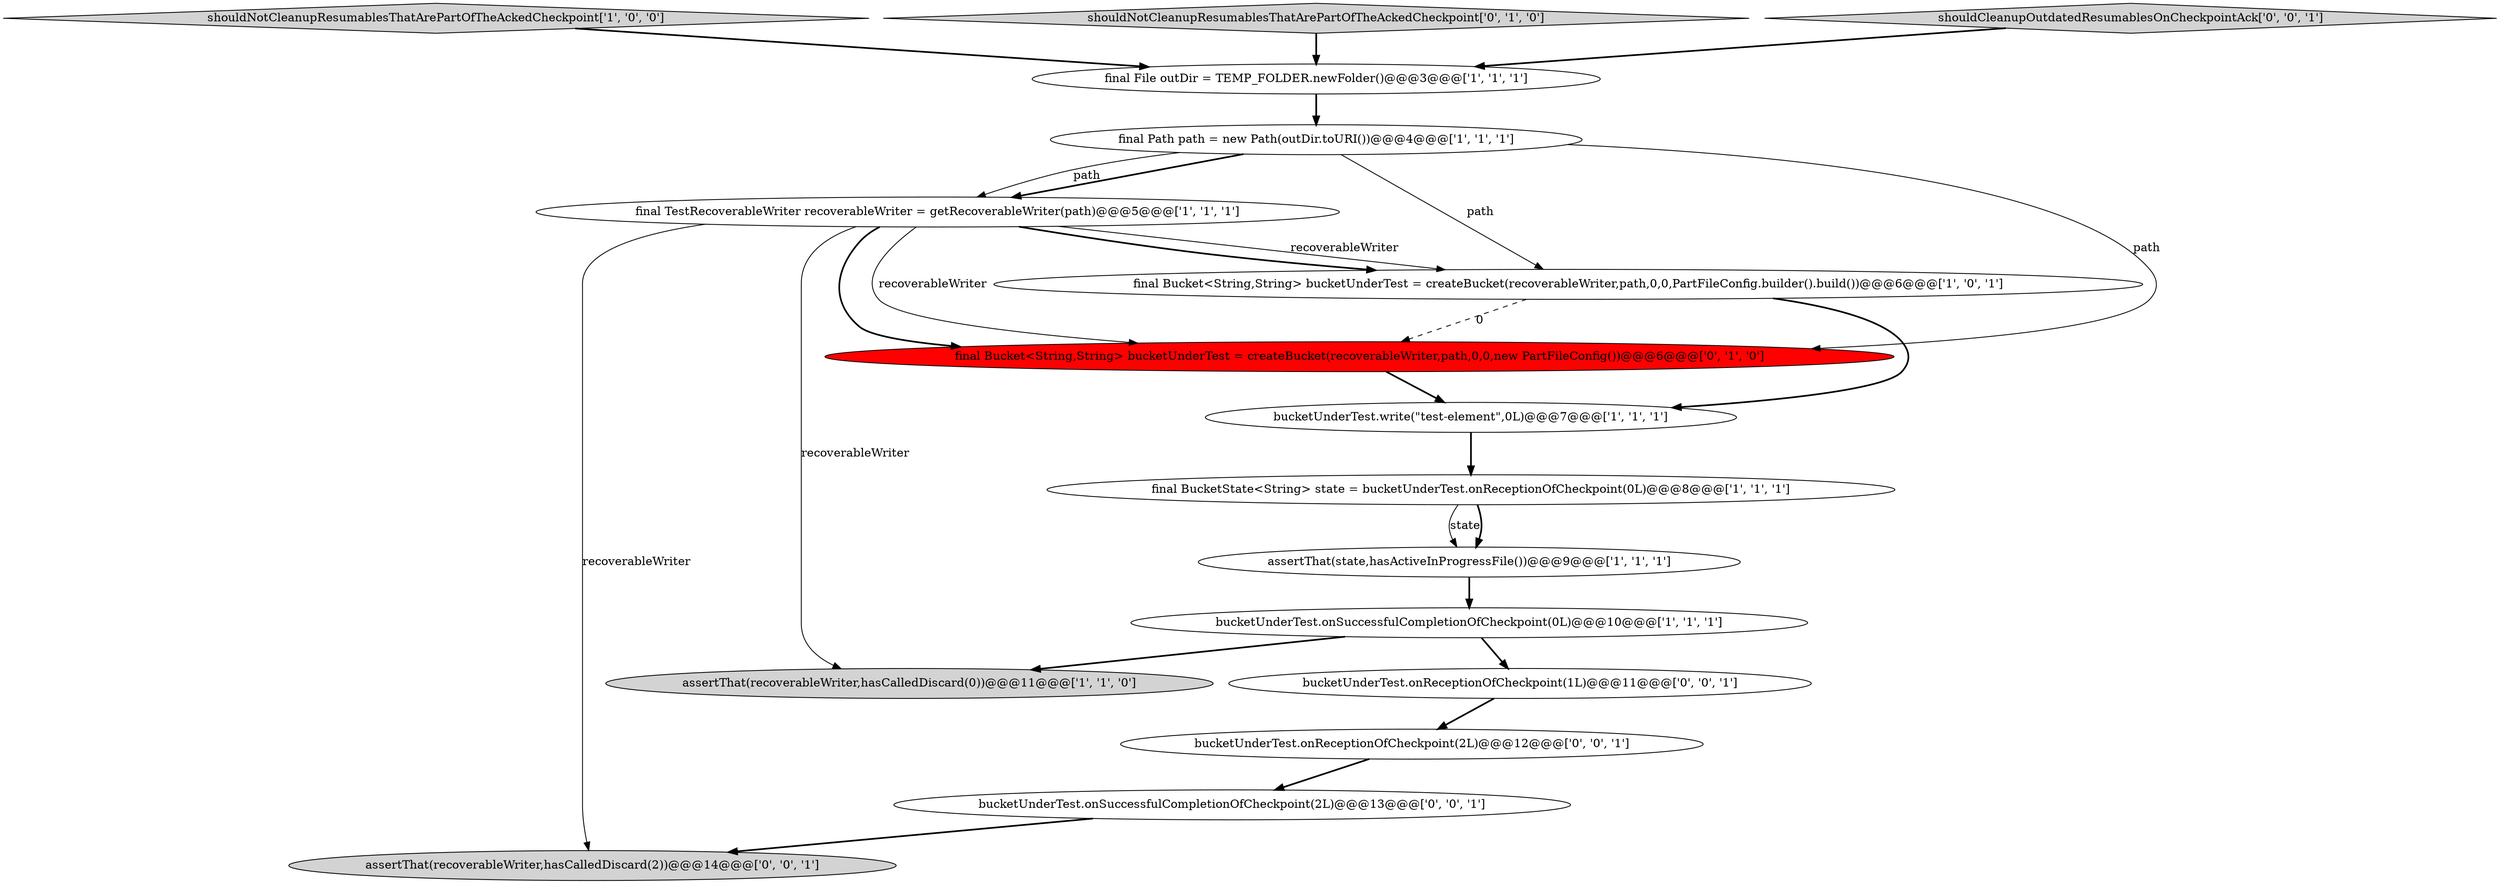 digraph {
16 [style = filled, label = "bucketUnderTest.onReceptionOfCheckpoint(1L)@@@11@@@['0', '0', '1']", fillcolor = white, shape = ellipse image = "AAA0AAABBB3BBB"];
8 [style = filled, label = "final File outDir = TEMP_FOLDER.newFolder()@@@3@@@['1', '1', '1']", fillcolor = white, shape = ellipse image = "AAA0AAABBB1BBB"];
0 [style = filled, label = "bucketUnderTest.onSuccessfulCompletionOfCheckpoint(0L)@@@10@@@['1', '1', '1']", fillcolor = white, shape = ellipse image = "AAA0AAABBB1BBB"];
12 [style = filled, label = "assertThat(recoverableWriter,hasCalledDiscard(2))@@@14@@@['0', '0', '1']", fillcolor = lightgray, shape = ellipse image = "AAA0AAABBB3BBB"];
2 [style = filled, label = "assertThat(state,hasActiveInProgressFile())@@@9@@@['1', '1', '1']", fillcolor = white, shape = ellipse image = "AAA0AAABBB1BBB"];
6 [style = filled, label = "final Bucket<String,String> bucketUnderTest = createBucket(recoverableWriter,path,0,0,PartFileConfig.builder().build())@@@6@@@['1', '0', '1']", fillcolor = white, shape = ellipse image = "AAA0AAABBB1BBB"];
15 [style = filled, label = "bucketUnderTest.onSuccessfulCompletionOfCheckpoint(2L)@@@13@@@['0', '0', '1']", fillcolor = white, shape = ellipse image = "AAA0AAABBB3BBB"];
7 [style = filled, label = "final TestRecoverableWriter recoverableWriter = getRecoverableWriter(path)@@@5@@@['1', '1', '1']", fillcolor = white, shape = ellipse image = "AAA0AAABBB1BBB"];
11 [style = filled, label = "final Bucket<String,String> bucketUnderTest = createBucket(recoverableWriter,path,0,0,new PartFileConfig())@@@6@@@['0', '1', '0']", fillcolor = red, shape = ellipse image = "AAA1AAABBB2BBB"];
5 [style = filled, label = "shouldNotCleanupResumablesThatArePartOfTheAckedCheckpoint['1', '0', '0']", fillcolor = lightgray, shape = diamond image = "AAA0AAABBB1BBB"];
14 [style = filled, label = "bucketUnderTest.onReceptionOfCheckpoint(2L)@@@12@@@['0', '0', '1']", fillcolor = white, shape = ellipse image = "AAA0AAABBB3BBB"];
1 [style = filled, label = "final Path path = new Path(outDir.toURI())@@@4@@@['1', '1', '1']", fillcolor = white, shape = ellipse image = "AAA0AAABBB1BBB"];
3 [style = filled, label = "final BucketState<String> state = bucketUnderTest.onReceptionOfCheckpoint(0L)@@@8@@@['1', '1', '1']", fillcolor = white, shape = ellipse image = "AAA0AAABBB1BBB"];
10 [style = filled, label = "shouldNotCleanupResumablesThatArePartOfTheAckedCheckpoint['0', '1', '0']", fillcolor = lightgray, shape = diamond image = "AAA0AAABBB2BBB"];
4 [style = filled, label = "assertThat(recoverableWriter,hasCalledDiscard(0))@@@11@@@['1', '1', '0']", fillcolor = lightgray, shape = ellipse image = "AAA0AAABBB1BBB"];
13 [style = filled, label = "shouldCleanupOutdatedResumablesOnCheckpointAck['0', '0', '1']", fillcolor = lightgray, shape = diamond image = "AAA0AAABBB3BBB"];
9 [style = filled, label = "bucketUnderTest.write(\"test-element\",0L)@@@7@@@['1', '1', '1']", fillcolor = white, shape = ellipse image = "AAA0AAABBB1BBB"];
5->8 [style = bold, label=""];
0->16 [style = bold, label=""];
7->6 [style = solid, label="recoverableWriter"];
7->11 [style = bold, label=""];
1->11 [style = solid, label="path"];
6->11 [style = dashed, label="0"];
11->9 [style = bold, label=""];
1->7 [style = bold, label=""];
8->1 [style = bold, label=""];
1->6 [style = solid, label="path"];
2->0 [style = bold, label=""];
3->2 [style = solid, label="state"];
7->11 [style = solid, label="recoverableWriter"];
3->2 [style = bold, label=""];
10->8 [style = bold, label=""];
1->7 [style = solid, label="path"];
0->4 [style = bold, label=""];
7->6 [style = bold, label=""];
7->4 [style = solid, label="recoverableWriter"];
9->3 [style = bold, label=""];
16->14 [style = bold, label=""];
14->15 [style = bold, label=""];
15->12 [style = bold, label=""];
6->9 [style = bold, label=""];
13->8 [style = bold, label=""];
7->12 [style = solid, label="recoverableWriter"];
}

